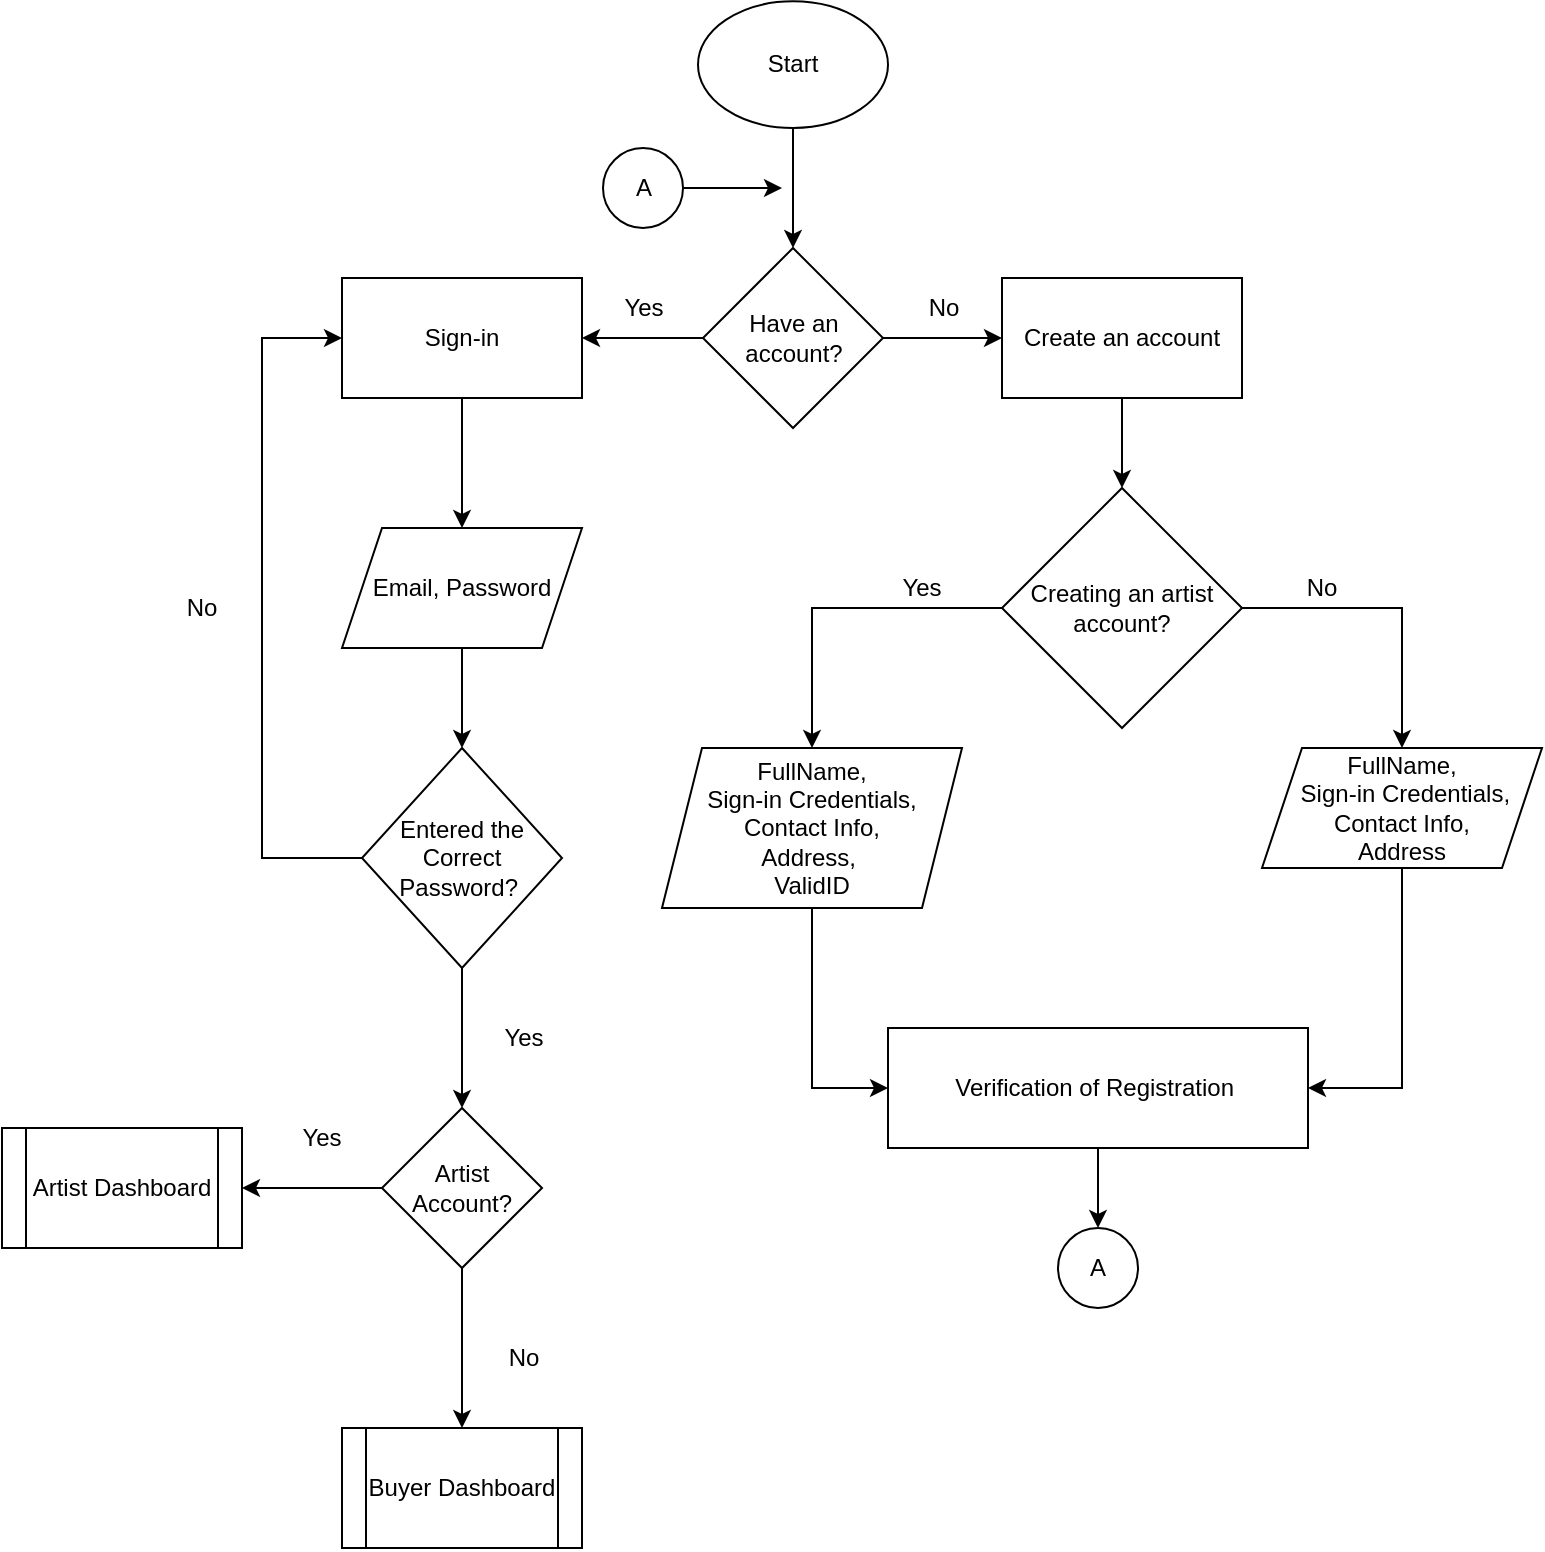 <mxfile version="20.8.5" type="device"><diagram id="-vCUP40E_tB3u9DUNUxT" name="Page-1"><mxGraphModel dx="889" dy="924" grid="1" gridSize="10" guides="1" tooltips="1" connect="1" arrows="1" fold="1" page="1" pageScale="1" pageWidth="850" pageHeight="1100" math="0" shadow="0"><root><mxCell id="0"/><mxCell id="1" parent="0"/><mxCell id="72iQSYi1oNM9UW5XpEWa-5" style="edgeStyle=orthogonalEdgeStyle;rounded=0;orthogonalLoop=1;jettySize=auto;html=1;" edge="1" parent="1" source="72iQSYi1oNM9UW5XpEWa-1" target="72iQSYi1oNM9UW5XpEWa-2"><mxGeometry relative="1" as="geometry"/></mxCell><mxCell id="72iQSYi1oNM9UW5XpEWa-1" value="Start" style="ellipse;whiteSpace=wrap;html=1;" vertex="1" parent="1"><mxGeometry x="378" y="126.67" width="95" height="63.33" as="geometry"/></mxCell><mxCell id="72iQSYi1oNM9UW5XpEWa-6" style="edgeStyle=orthogonalEdgeStyle;rounded=0;orthogonalLoop=1;jettySize=auto;html=1;entryX=0;entryY=0.5;entryDx=0;entryDy=0;" edge="1" parent="1" source="72iQSYi1oNM9UW5XpEWa-2" target="72iQSYi1oNM9UW5XpEWa-4"><mxGeometry relative="1" as="geometry"/></mxCell><mxCell id="72iQSYi1oNM9UW5XpEWa-7" style="edgeStyle=orthogonalEdgeStyle;rounded=0;orthogonalLoop=1;jettySize=auto;html=1;entryX=1;entryY=0.5;entryDx=0;entryDy=0;" edge="1" parent="1" source="72iQSYi1oNM9UW5XpEWa-2" target="72iQSYi1oNM9UW5XpEWa-3"><mxGeometry relative="1" as="geometry"/></mxCell><mxCell id="72iQSYi1oNM9UW5XpEWa-2" value="Have an account?" style="rhombus;whiteSpace=wrap;html=1;" vertex="1" parent="1"><mxGeometry x="380.5" y="250" width="90" height="90" as="geometry"/></mxCell><mxCell id="72iQSYi1oNM9UW5XpEWa-11" style="edgeStyle=orthogonalEdgeStyle;rounded=0;orthogonalLoop=1;jettySize=auto;html=1;" edge="1" parent="1" source="72iQSYi1oNM9UW5XpEWa-3" target="72iQSYi1oNM9UW5XpEWa-10"><mxGeometry relative="1" as="geometry"><mxPoint x="260" y="400" as="targetPoint"/></mxGeometry></mxCell><mxCell id="72iQSYi1oNM9UW5XpEWa-3" value="Sign-in" style="rounded=0;whiteSpace=wrap;html=1;" vertex="1" parent="1"><mxGeometry x="200" y="265" width="120" height="60" as="geometry"/></mxCell><mxCell id="72iQSYi1oNM9UW5XpEWa-15" style="edgeStyle=orthogonalEdgeStyle;rounded=0;orthogonalLoop=1;jettySize=auto;html=1;" edge="1" parent="1" source="72iQSYi1oNM9UW5XpEWa-4" target="72iQSYi1oNM9UW5XpEWa-14"><mxGeometry relative="1" as="geometry"/></mxCell><mxCell id="72iQSYi1oNM9UW5XpEWa-4" value="Create an account" style="rounded=0;whiteSpace=wrap;html=1;" vertex="1" parent="1"><mxGeometry x="530" y="265" width="120" height="60" as="geometry"/></mxCell><mxCell id="72iQSYi1oNM9UW5XpEWa-8" value="Yes" style="text;html=1;strokeColor=none;fillColor=none;align=center;verticalAlign=middle;whiteSpace=wrap;rounded=0;" vertex="1" parent="1"><mxGeometry x="320.5" y="265" width="60" height="30" as="geometry"/></mxCell><mxCell id="72iQSYi1oNM9UW5XpEWa-9" value="No" style="text;html=1;strokeColor=none;fillColor=none;align=center;verticalAlign=middle;whiteSpace=wrap;rounded=0;" vertex="1" parent="1"><mxGeometry x="470.5" y="265" width="60" height="30" as="geometry"/></mxCell><mxCell id="72iQSYi1oNM9UW5XpEWa-33" style="edgeStyle=orthogonalEdgeStyle;rounded=0;orthogonalLoop=1;jettySize=auto;html=1;" edge="1" parent="1" source="72iQSYi1oNM9UW5XpEWa-10" target="72iQSYi1oNM9UW5XpEWa-32"><mxGeometry relative="1" as="geometry"/></mxCell><mxCell id="72iQSYi1oNM9UW5XpEWa-10" value="Email, Password" style="shape=parallelogram;perimeter=parallelogramPerimeter;whiteSpace=wrap;html=1;fixedSize=1;" vertex="1" parent="1"><mxGeometry x="200" y="390" width="120" height="60" as="geometry"/></mxCell><mxCell id="72iQSYi1oNM9UW5XpEWa-19" style="edgeStyle=orthogonalEdgeStyle;rounded=0;orthogonalLoop=1;jettySize=auto;html=1;" edge="1" parent="1" source="72iQSYi1oNM9UW5XpEWa-14" target="72iQSYi1oNM9UW5XpEWa-17"><mxGeometry relative="1" as="geometry"/></mxCell><mxCell id="72iQSYi1oNM9UW5XpEWa-21" style="edgeStyle=orthogonalEdgeStyle;rounded=0;orthogonalLoop=1;jettySize=auto;html=1;" edge="1" parent="1" source="72iQSYi1oNM9UW5XpEWa-14" target="72iQSYi1oNM9UW5XpEWa-18"><mxGeometry relative="1" as="geometry"/></mxCell><mxCell id="72iQSYi1oNM9UW5XpEWa-14" value="Creating an artist account?" style="rhombus;whiteSpace=wrap;html=1;" vertex="1" parent="1"><mxGeometry x="530" y="370" width="120" height="120" as="geometry"/></mxCell><mxCell id="72iQSYi1oNM9UW5XpEWa-25" style="edgeStyle=orthogonalEdgeStyle;rounded=0;orthogonalLoop=1;jettySize=auto;html=1;entryX=0;entryY=0.5;entryDx=0;entryDy=0;" edge="1" parent="1" source="72iQSYi1oNM9UW5XpEWa-17" target="72iQSYi1oNM9UW5XpEWa-24"><mxGeometry relative="1" as="geometry"/></mxCell><mxCell id="72iQSYi1oNM9UW5XpEWa-17" value="FullName, &lt;br&gt;Sign-in Credentials, Contact Info, &lt;br&gt;Address,&amp;nbsp;&lt;br&gt;ValidID" style="shape=parallelogram;perimeter=parallelogramPerimeter;whiteSpace=wrap;html=1;fixedSize=1;" vertex="1" parent="1"><mxGeometry x="360" y="500" width="150" height="80" as="geometry"/></mxCell><mxCell id="72iQSYi1oNM9UW5XpEWa-26" style="edgeStyle=orthogonalEdgeStyle;rounded=0;orthogonalLoop=1;jettySize=auto;html=1;entryX=1;entryY=0.5;entryDx=0;entryDy=0;" edge="1" parent="1" source="72iQSYi1oNM9UW5XpEWa-18" target="72iQSYi1oNM9UW5XpEWa-24"><mxGeometry relative="1" as="geometry"/></mxCell><mxCell id="72iQSYi1oNM9UW5XpEWa-18" value="FullName,&lt;br&gt;&amp;nbsp;Sign-in Credentials, Contact Info, &lt;br&gt;Address" style="shape=parallelogram;perimeter=parallelogramPerimeter;whiteSpace=wrap;html=1;fixedSize=1;" vertex="1" parent="1"><mxGeometry x="660" y="500" width="140" height="60" as="geometry"/></mxCell><mxCell id="72iQSYi1oNM9UW5XpEWa-22" value="Yes" style="text;html=1;strokeColor=none;fillColor=none;align=center;verticalAlign=middle;whiteSpace=wrap;rounded=0;" vertex="1" parent="1"><mxGeometry x="460" y="405" width="60" height="30" as="geometry"/></mxCell><mxCell id="72iQSYi1oNM9UW5XpEWa-23" value="No" style="text;html=1;strokeColor=none;fillColor=none;align=center;verticalAlign=middle;whiteSpace=wrap;rounded=0;" vertex="1" parent="1"><mxGeometry x="660" y="405" width="60" height="30" as="geometry"/></mxCell><mxCell id="72iQSYi1oNM9UW5XpEWa-28" style="edgeStyle=orthogonalEdgeStyle;rounded=0;orthogonalLoop=1;jettySize=auto;html=1;" edge="1" parent="1" source="72iQSYi1oNM9UW5XpEWa-24" target="72iQSYi1oNM9UW5XpEWa-27"><mxGeometry relative="1" as="geometry"/></mxCell><mxCell id="72iQSYi1oNM9UW5XpEWa-24" value="Verification of Registration&amp;nbsp;" style="rounded=0;whiteSpace=wrap;html=1;" vertex="1" parent="1"><mxGeometry x="473" y="640" width="210" height="60" as="geometry"/></mxCell><mxCell id="72iQSYi1oNM9UW5XpEWa-27" value="A" style="ellipse;whiteSpace=wrap;html=1;aspect=fixed;" vertex="1" parent="1"><mxGeometry x="558" y="740" width="40" height="40" as="geometry"/></mxCell><mxCell id="72iQSYi1oNM9UW5XpEWa-31" style="edgeStyle=orthogonalEdgeStyle;rounded=0;orthogonalLoop=1;jettySize=auto;html=1;" edge="1" parent="1" source="72iQSYi1oNM9UW5XpEWa-29"><mxGeometry relative="1" as="geometry"><mxPoint x="420" y="220" as="targetPoint"/></mxGeometry></mxCell><mxCell id="72iQSYi1oNM9UW5XpEWa-29" value="A" style="ellipse;whiteSpace=wrap;html=1;aspect=fixed;" vertex="1" parent="1"><mxGeometry x="330.5" y="200" width="40" height="40" as="geometry"/></mxCell><mxCell id="72iQSYi1oNM9UW5XpEWa-35" style="edgeStyle=orthogonalEdgeStyle;rounded=0;orthogonalLoop=1;jettySize=auto;html=1;" edge="1" parent="1" source="72iQSYi1oNM9UW5XpEWa-32" target="72iQSYi1oNM9UW5XpEWa-34"><mxGeometry relative="1" as="geometry"/></mxCell><mxCell id="72iQSYi1oNM9UW5XpEWa-37" style="edgeStyle=orthogonalEdgeStyle;rounded=0;orthogonalLoop=1;jettySize=auto;html=1;entryX=0;entryY=0.5;entryDx=0;entryDy=0;" edge="1" parent="1" source="72iQSYi1oNM9UW5XpEWa-32" target="72iQSYi1oNM9UW5XpEWa-3"><mxGeometry relative="1" as="geometry"><mxPoint x="100" y="310" as="targetPoint"/><Array as="points"><mxPoint x="160" y="555"/><mxPoint x="160" y="295"/></Array></mxGeometry></mxCell><mxCell id="72iQSYi1oNM9UW5XpEWa-32" value="Entered the Correct Password?&amp;nbsp;" style="rhombus;whiteSpace=wrap;html=1;" vertex="1" parent="1"><mxGeometry x="210" y="500" width="100" height="110" as="geometry"/></mxCell><mxCell id="72iQSYi1oNM9UW5XpEWa-43" style="edgeStyle=orthogonalEdgeStyle;rounded=0;orthogonalLoop=1;jettySize=auto;html=1;entryX=1;entryY=0.5;entryDx=0;entryDy=0;" edge="1" parent="1" source="72iQSYi1oNM9UW5XpEWa-34" target="72iQSYi1oNM9UW5XpEWa-41"><mxGeometry relative="1" as="geometry"/></mxCell><mxCell id="72iQSYi1oNM9UW5XpEWa-44" style="edgeStyle=orthogonalEdgeStyle;rounded=0;orthogonalLoop=1;jettySize=auto;html=1;" edge="1" parent="1" source="72iQSYi1oNM9UW5XpEWa-34" target="72iQSYi1oNM9UW5XpEWa-42"><mxGeometry relative="1" as="geometry"/></mxCell><mxCell id="72iQSYi1oNM9UW5XpEWa-34" value="Artist Account?" style="rhombus;whiteSpace=wrap;html=1;" vertex="1" parent="1"><mxGeometry x="220" y="680" width="80" height="80" as="geometry"/></mxCell><mxCell id="72iQSYi1oNM9UW5XpEWa-39" value="No" style="text;html=1;strokeColor=none;fillColor=none;align=center;verticalAlign=middle;whiteSpace=wrap;rounded=0;" vertex="1" parent="1"><mxGeometry x="100" y="415" width="60" height="30" as="geometry"/></mxCell><mxCell id="72iQSYi1oNM9UW5XpEWa-40" value="Yes" style="text;html=1;strokeColor=none;fillColor=none;align=center;verticalAlign=middle;whiteSpace=wrap;rounded=0;" vertex="1" parent="1"><mxGeometry x="260.5" y="630" width="60" height="30" as="geometry"/></mxCell><mxCell id="72iQSYi1oNM9UW5XpEWa-41" value="Artist Dashboard" style="shape=process;whiteSpace=wrap;html=1;backgroundOutline=1;" vertex="1" parent="1"><mxGeometry x="30" y="690" width="120" height="60" as="geometry"/></mxCell><mxCell id="72iQSYi1oNM9UW5XpEWa-42" value="Buyer Dashboard" style="shape=process;whiteSpace=wrap;html=1;backgroundOutline=1;" vertex="1" parent="1"><mxGeometry x="200" y="840" width="120" height="60" as="geometry"/></mxCell><mxCell id="72iQSYi1oNM9UW5XpEWa-45" value="Yes" style="text;html=1;strokeColor=none;fillColor=none;align=center;verticalAlign=middle;whiteSpace=wrap;rounded=0;" vertex="1" parent="1"><mxGeometry x="160" y="680" width="60" height="30" as="geometry"/></mxCell><mxCell id="72iQSYi1oNM9UW5XpEWa-46" value="No" style="text;html=1;strokeColor=none;fillColor=none;align=center;verticalAlign=middle;whiteSpace=wrap;rounded=0;" vertex="1" parent="1"><mxGeometry x="260.5" y="790" width="60" height="30" as="geometry"/></mxCell></root></mxGraphModel></diagram></mxfile>